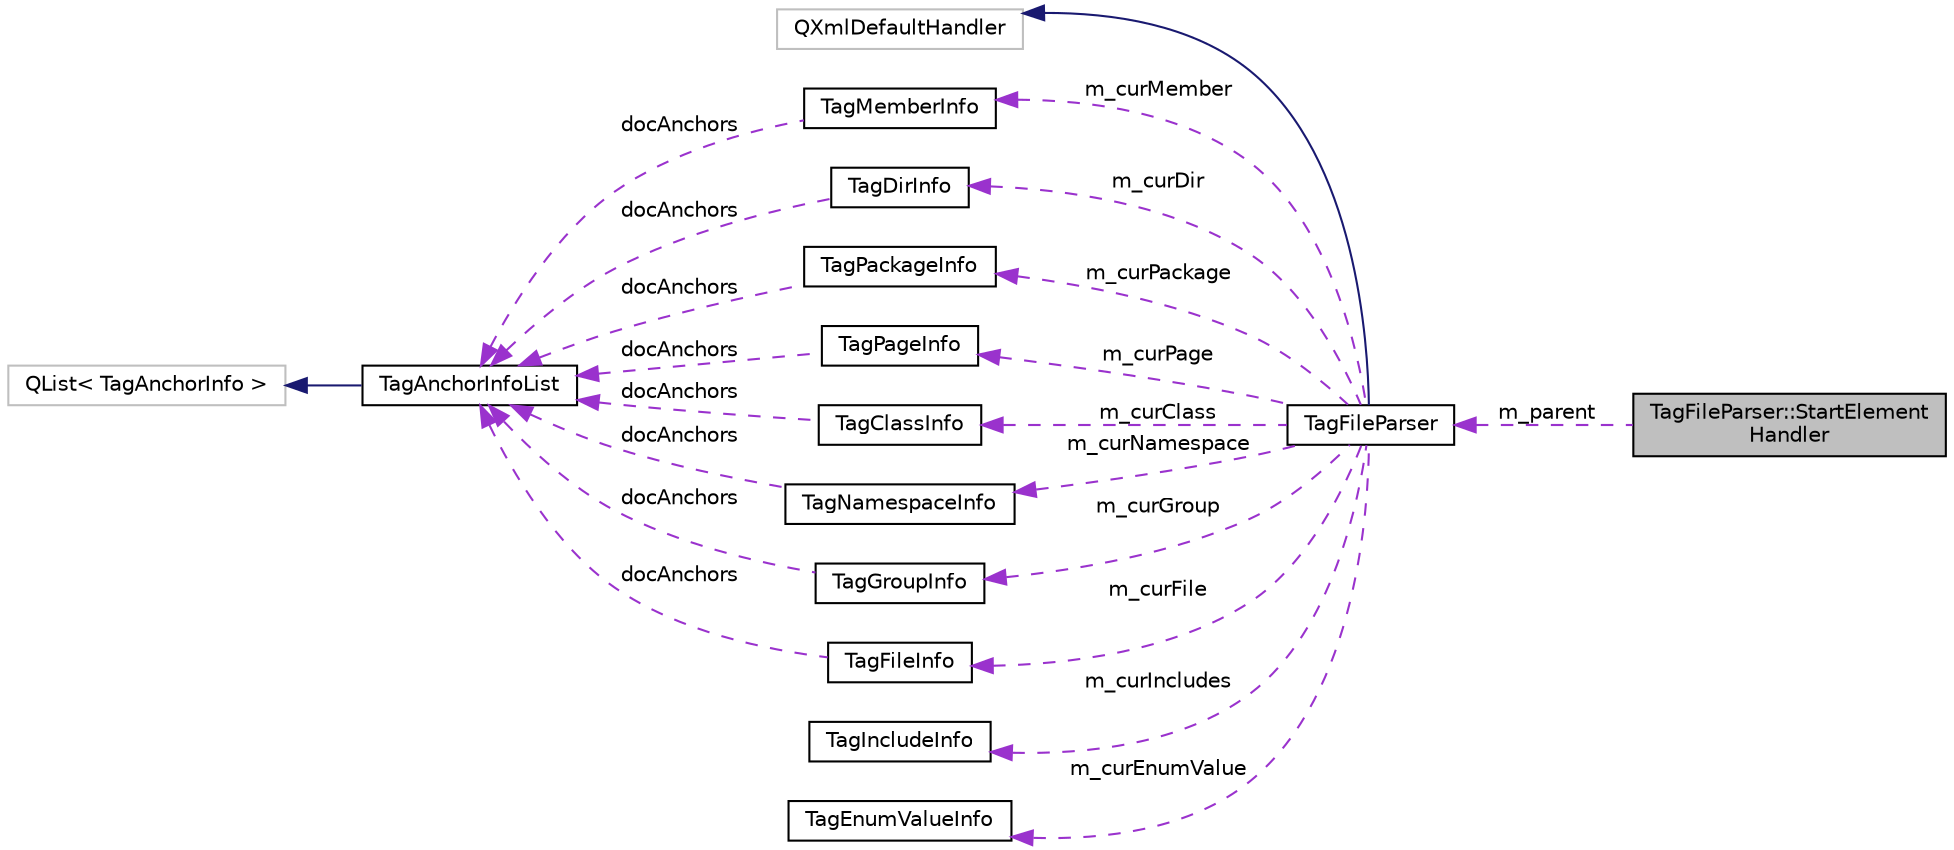 digraph "TagFileParser::StartElementHandler"
{
 // INTERACTIVE_SVG=YES
  edge [fontname="Helvetica",fontsize="10",labelfontname="Helvetica",labelfontsize="10"];
  node [fontname="Helvetica",fontsize="10",shape=record];
  rankdir="LR";
  Node1 [label="TagFileParser::StartElement\lHandler",height=0.2,width=0.4,color="black", fillcolor="grey75", style="filled", fontcolor="black"];
  Node2 -> Node1 [dir="back",color="darkorchid3",fontsize="10",style="dashed",label=" m_parent" ,fontname="Helvetica"];
  Node2 [label="TagFileParser",height=0.2,width=0.4,color="black", fillcolor="white", style="filled",URL="$d3/d3a/class_tag_file_parser.html",tooltip="Tag file parser. "];
  Node3 -> Node2 [dir="back",color="midnightblue",fontsize="10",style="solid",fontname="Helvetica"];
  Node3 [label="QXmlDefaultHandler",height=0.2,width=0.4,color="grey75", fillcolor="white", style="filled"];
  Node4 -> Node2 [dir="back",color="darkorchid3",fontsize="10",style="dashed",label=" m_curMember" ,fontname="Helvetica"];
  Node4 [label="TagMemberInfo",height=0.2,width=0.4,color="black", fillcolor="white", style="filled",URL="$d3/ddb/class_tag_member_info.html",tooltip="Container for member specific info that can be read from a tagfile. "];
  Node5 -> Node4 [dir="back",color="darkorchid3",fontsize="10",style="dashed",label=" docAnchors" ,fontname="Helvetica"];
  Node5 [label="TagAnchorInfoList",height=0.2,width=0.4,color="black", fillcolor="white", style="filled",URL="$dc/d84/class_tag_anchor_info_list.html",tooltip="List of TagAnchorInfo objects. "];
  Node6 -> Node5 [dir="back",color="midnightblue",fontsize="10",style="solid",fontname="Helvetica"];
  Node6 [label="QList\< TagAnchorInfo \>",height=0.2,width=0.4,color="grey75", fillcolor="white", style="filled"];
  Node7 -> Node2 [dir="back",color="darkorchid3",fontsize="10",style="dashed",label=" m_curDir" ,fontname="Helvetica"];
  Node7 [label="TagDirInfo",height=0.2,width=0.4,color="black", fillcolor="white", style="filled",URL="$d8/d0d/class_tag_dir_info.html",tooltip="Container for directory specific info that can be read from a tagfile. "];
  Node5 -> Node7 [dir="back",color="darkorchid3",fontsize="10",style="dashed",label=" docAnchors" ,fontname="Helvetica"];
  Node8 -> Node2 [dir="back",color="darkorchid3",fontsize="10",style="dashed",label=" m_curIncludes" ,fontname="Helvetica"];
  Node8 [label="TagIncludeInfo",height=0.2,width=0.4,color="black", fillcolor="white", style="filled",URL="$d1/db6/class_tag_include_info.html",tooltip="Container for include info that can be read from a tagfile. "];
  Node9 -> Node2 [dir="back",color="darkorchid3",fontsize="10",style="dashed",label=" m_curPackage" ,fontname="Helvetica"];
  Node9 [label="TagPackageInfo",height=0.2,width=0.4,color="black", fillcolor="white", style="filled",URL="$d3/d48/class_tag_package_info.html",tooltip="Container for package specific info that can be read from a tagfile. "];
  Node5 -> Node9 [dir="back",color="darkorchid3",fontsize="10",style="dashed",label=" docAnchors" ,fontname="Helvetica"];
  Node10 -> Node2 [dir="back",color="darkorchid3",fontsize="10",style="dashed",label=" m_curPage" ,fontname="Helvetica"];
  Node10 [label="TagPageInfo",height=0.2,width=0.4,color="black", fillcolor="white", style="filled",URL="$d7/d5c/class_tag_page_info.html",tooltip="Container for page specific info that can be read from a tagfile. "];
  Node5 -> Node10 [dir="back",color="darkorchid3",fontsize="10",style="dashed",label=" docAnchors" ,fontname="Helvetica"];
  Node11 -> Node2 [dir="back",color="darkorchid3",fontsize="10",style="dashed",label=" m_curClass" ,fontname="Helvetica"];
  Node11 [label="TagClassInfo",height=0.2,width=0.4,color="black", fillcolor="white", style="filled",URL="$d3/d0c/class_tag_class_info.html",tooltip="Container for class specific info that can be read from a tagfile. "];
  Node5 -> Node11 [dir="back",color="darkorchid3",fontsize="10",style="dashed",label=" docAnchors" ,fontname="Helvetica"];
  Node12 -> Node2 [dir="back",color="darkorchid3",fontsize="10",style="dashed",label=" m_curNamespace" ,fontname="Helvetica"];
  Node12 [label="TagNamespaceInfo",height=0.2,width=0.4,color="black", fillcolor="white", style="filled",URL="$d5/dad/class_tag_namespace_info.html",tooltip="Container for namespace specific info that can be read from a tagfile. "];
  Node5 -> Node12 [dir="back",color="darkorchid3",fontsize="10",style="dashed",label=" docAnchors" ,fontname="Helvetica"];
  Node13 -> Node2 [dir="back",color="darkorchid3",fontsize="10",style="dashed",label=" m_curEnumValue" ,fontname="Helvetica"];
  Node13 [label="TagEnumValueInfo",height=0.2,width=0.4,color="black", fillcolor="white", style="filled",URL="$dc/dd2/class_tag_enum_value_info.html",tooltip="Container for enum values that are scoped within an enum. "];
  Node14 -> Node2 [dir="back",color="darkorchid3",fontsize="10",style="dashed",label=" m_curGroup" ,fontname="Helvetica"];
  Node14 [label="TagGroupInfo",height=0.2,width=0.4,color="black", fillcolor="white", style="filled",URL="$d6/d52/class_tag_group_info.html",tooltip="Container for group specific info that can be read from a tagfile. "];
  Node5 -> Node14 [dir="back",color="darkorchid3",fontsize="10",style="dashed",label=" docAnchors" ,fontname="Helvetica"];
  Node15 -> Node2 [dir="back",color="darkorchid3",fontsize="10",style="dashed",label=" m_curFile" ,fontname="Helvetica"];
  Node15 [label="TagFileInfo",height=0.2,width=0.4,color="black", fillcolor="white", style="filled",URL="$dc/dc1/class_tag_file_info.html",tooltip="Container for file specific info that can be read from a tagfile. "];
  Node5 -> Node15 [dir="back",color="darkorchid3",fontsize="10",style="dashed",label=" docAnchors" ,fontname="Helvetica"];
}
